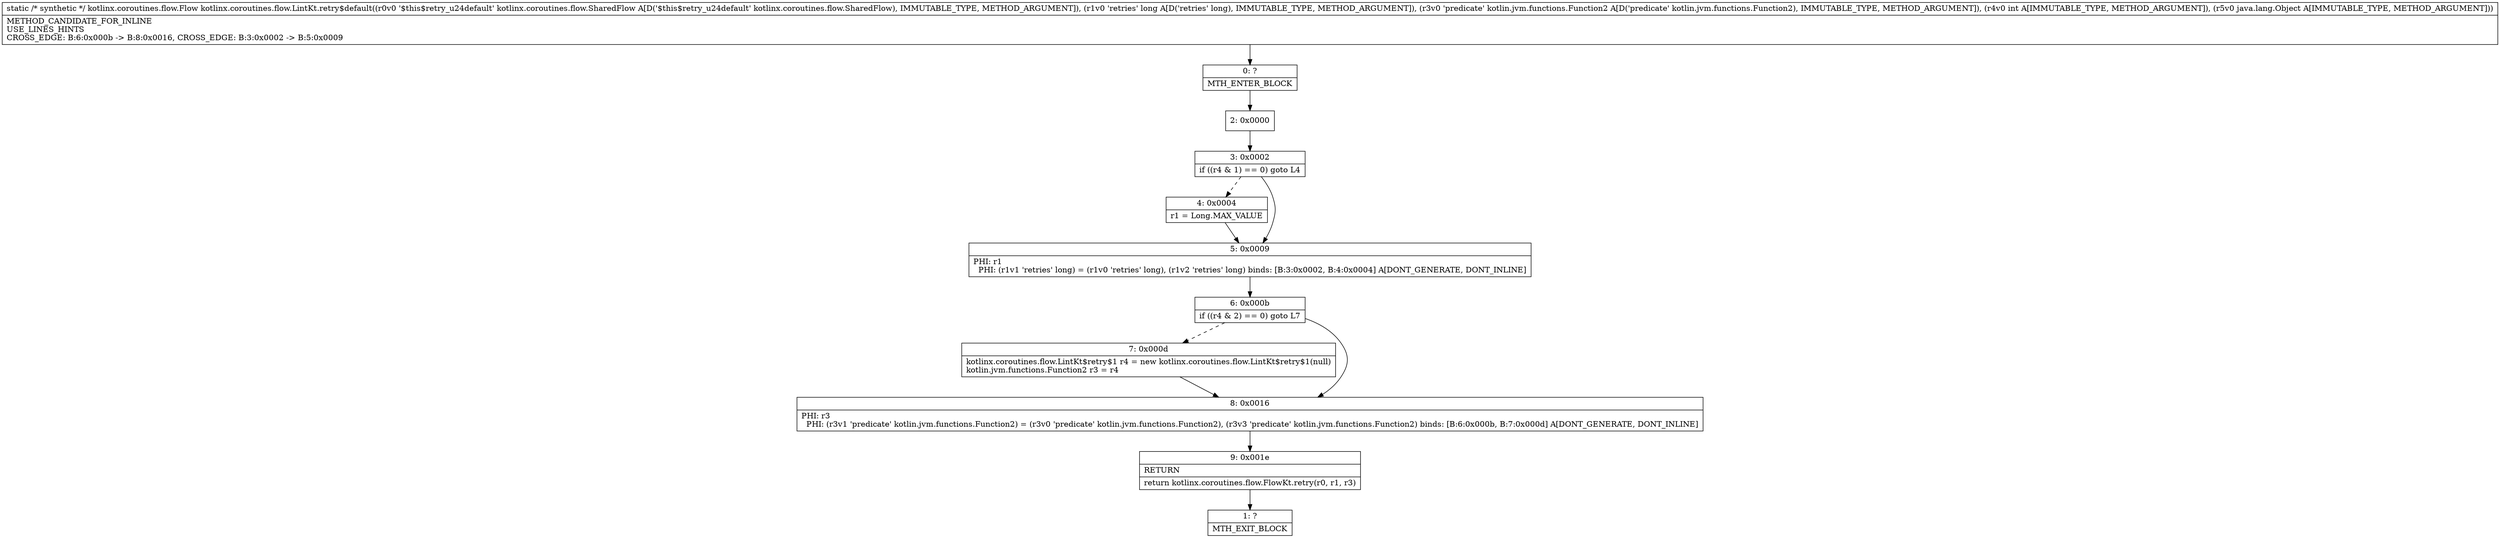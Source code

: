 digraph "CFG forkotlinx.coroutines.flow.LintKt.retry$default(Lkotlinx\/coroutines\/flow\/SharedFlow;JLkotlin\/jvm\/functions\/Function2;ILjava\/lang\/Object;)Lkotlinx\/coroutines\/flow\/Flow;" {
Node_0 [shape=record,label="{0\:\ ?|MTH_ENTER_BLOCK\l}"];
Node_2 [shape=record,label="{2\:\ 0x0000}"];
Node_3 [shape=record,label="{3\:\ 0x0002|if ((r4 & 1) == 0) goto L4\l}"];
Node_4 [shape=record,label="{4\:\ 0x0004|r1 = Long.MAX_VALUE\l}"];
Node_5 [shape=record,label="{5\:\ 0x0009|PHI: r1 \l  PHI: (r1v1 'retries' long) = (r1v0 'retries' long), (r1v2 'retries' long) binds: [B:3:0x0002, B:4:0x0004] A[DONT_GENERATE, DONT_INLINE]\l}"];
Node_6 [shape=record,label="{6\:\ 0x000b|if ((r4 & 2) == 0) goto L7\l}"];
Node_7 [shape=record,label="{7\:\ 0x000d|kotlinx.coroutines.flow.LintKt$retry$1 r4 = new kotlinx.coroutines.flow.LintKt$retry$1(null)\lkotlin.jvm.functions.Function2 r3 = r4\l}"];
Node_8 [shape=record,label="{8\:\ 0x0016|PHI: r3 \l  PHI: (r3v1 'predicate' kotlin.jvm.functions.Function2) = (r3v0 'predicate' kotlin.jvm.functions.Function2), (r3v3 'predicate' kotlin.jvm.functions.Function2) binds: [B:6:0x000b, B:7:0x000d] A[DONT_GENERATE, DONT_INLINE]\l}"];
Node_9 [shape=record,label="{9\:\ 0x001e|RETURN\l|return kotlinx.coroutines.flow.FlowKt.retry(r0, r1, r3)\l}"];
Node_1 [shape=record,label="{1\:\ ?|MTH_EXIT_BLOCK\l}"];
MethodNode[shape=record,label="{static \/* synthetic *\/ kotlinx.coroutines.flow.Flow kotlinx.coroutines.flow.LintKt.retry$default((r0v0 '$this$retry_u24default' kotlinx.coroutines.flow.SharedFlow A[D('$this$retry_u24default' kotlinx.coroutines.flow.SharedFlow), IMMUTABLE_TYPE, METHOD_ARGUMENT]), (r1v0 'retries' long A[D('retries' long), IMMUTABLE_TYPE, METHOD_ARGUMENT]), (r3v0 'predicate' kotlin.jvm.functions.Function2 A[D('predicate' kotlin.jvm.functions.Function2), IMMUTABLE_TYPE, METHOD_ARGUMENT]), (r4v0 int A[IMMUTABLE_TYPE, METHOD_ARGUMENT]), (r5v0 java.lang.Object A[IMMUTABLE_TYPE, METHOD_ARGUMENT]))  | METHOD_CANDIDATE_FOR_INLINE\lUSE_LINES_HINTS\lCROSS_EDGE: B:6:0x000b \-\> B:8:0x0016, CROSS_EDGE: B:3:0x0002 \-\> B:5:0x0009\l}"];
MethodNode -> Node_0;Node_0 -> Node_2;
Node_2 -> Node_3;
Node_3 -> Node_4[style=dashed];
Node_3 -> Node_5;
Node_4 -> Node_5;
Node_5 -> Node_6;
Node_6 -> Node_7[style=dashed];
Node_6 -> Node_8;
Node_7 -> Node_8;
Node_8 -> Node_9;
Node_9 -> Node_1;
}

